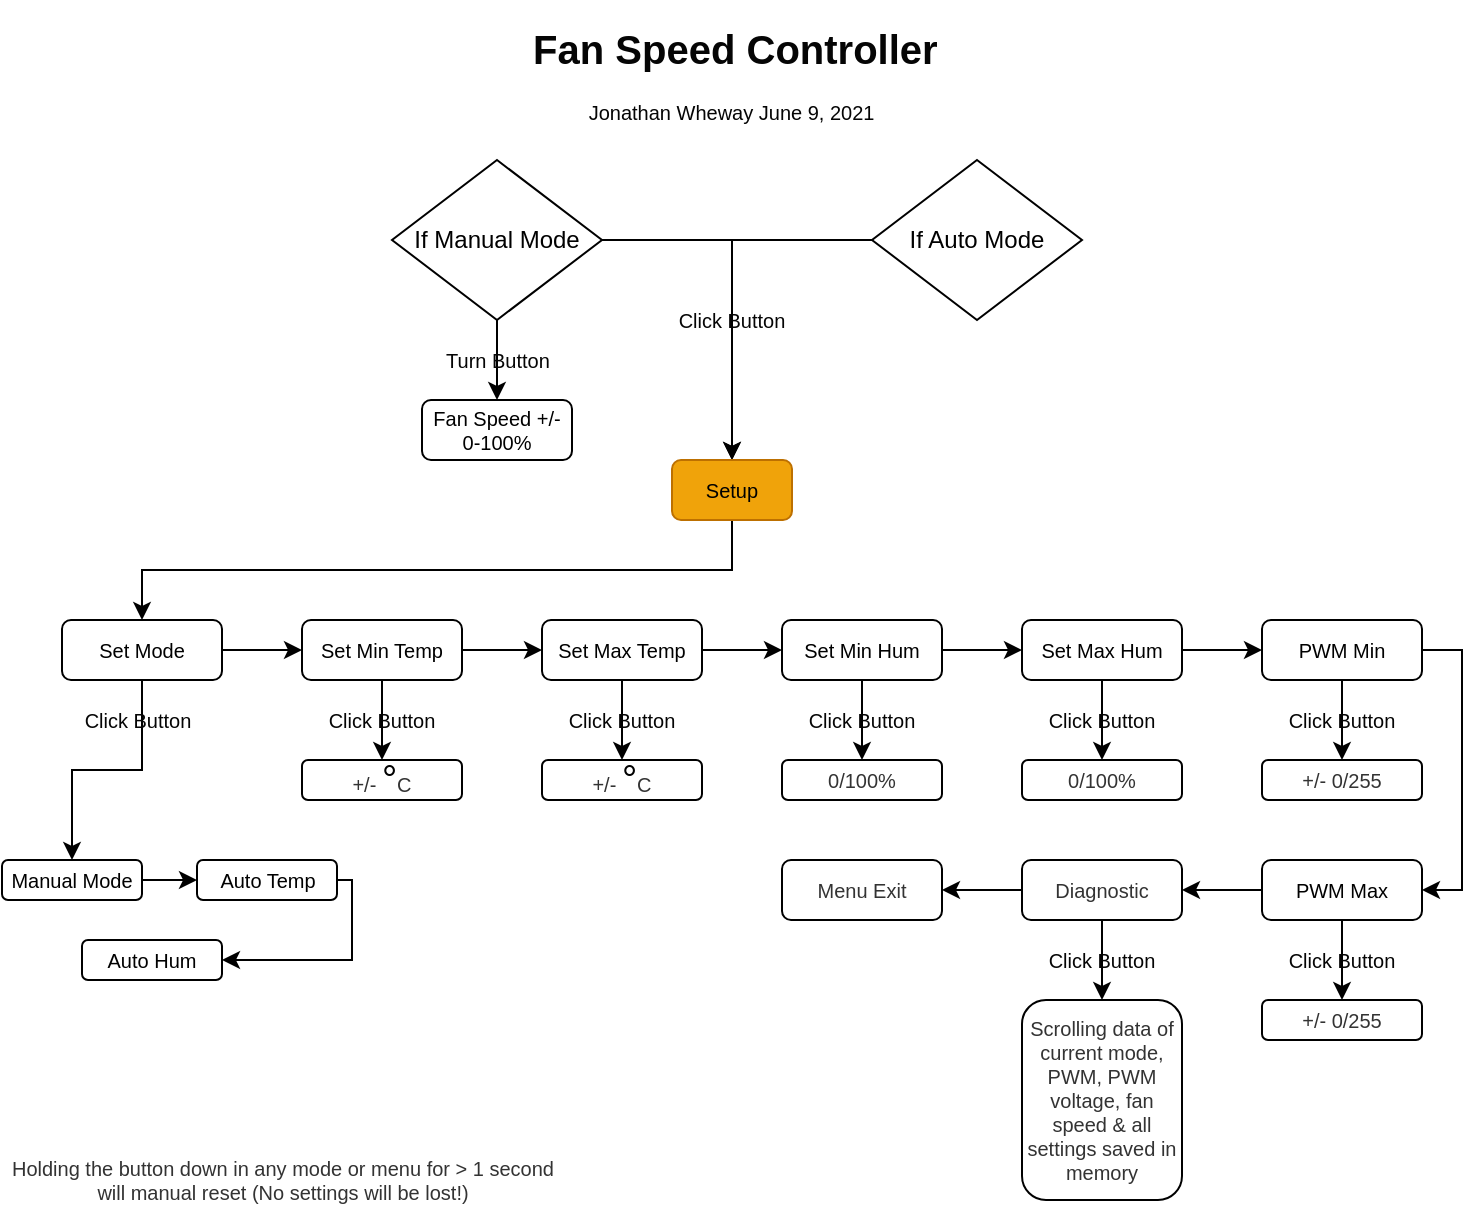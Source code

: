 <mxfile version="14.7.7" type="device"><diagram id="C5RBs43oDa-KdzZeNtuy" name="Page-1"><mxGraphModel dx="946" dy="586" grid="1" gridSize="10" guides="1" tooltips="1" connect="1" arrows="1" fold="1" page="1" pageScale="1" pageWidth="827" pageHeight="1169" math="0" shadow="0"><root><mxCell id="WIyWlLk6GJQsqaUBKTNV-0"/><mxCell id="WIyWlLk6GJQsqaUBKTNV-1" parent="WIyWlLk6GJQsqaUBKTNV-0"/><mxCell id="uht7ExCB_Nv-VOzolGQ1-11" style="edgeStyle=orthogonalEdgeStyle;rounded=0;orthogonalLoop=1;jettySize=auto;html=1;exitX=1;exitY=0.5;exitDx=0;exitDy=0;entryX=0.5;entryY=0;entryDx=0;entryDy=0;fontSize=10;fontColor=#CCCCCC;" parent="WIyWlLk6GJQsqaUBKTNV-1" source="uht7ExCB_Nv-VOzolGQ1-8" target="uht7ExCB_Nv-VOzolGQ1-10" edge="1"><mxGeometry relative="1" as="geometry"/></mxCell><mxCell id="uht7ExCB_Nv-VOzolGQ1-15" style="edgeStyle=orthogonalEdgeStyle;rounded=0;orthogonalLoop=1;jettySize=auto;html=1;exitX=0.5;exitY=1;exitDx=0;exitDy=0;entryX=0.5;entryY=0;entryDx=0;entryDy=0;fontSize=10;fontColor=#CCCCCC;" parent="WIyWlLk6GJQsqaUBKTNV-1" source="uht7ExCB_Nv-VOzolGQ1-8" target="uht7ExCB_Nv-VOzolGQ1-14" edge="1"><mxGeometry relative="1" as="geometry"/></mxCell><mxCell id="uht7ExCB_Nv-VOzolGQ1-8" value="&lt;font style=&quot;font-size: 12px&quot; color=&quot;#000000&quot;&gt;If Manual Mode&lt;/font&gt;" style="rhombus;whiteSpace=wrap;html=1;fontSize=10;fontColor=#CCCCCC;" parent="WIyWlLk6GJQsqaUBKTNV-1" vertex="1"><mxGeometry x="230" y="80" width="105" height="80" as="geometry"/></mxCell><mxCell id="uht7ExCB_Nv-VOzolGQ1-12" style="edgeStyle=orthogonalEdgeStyle;rounded=0;orthogonalLoop=1;jettySize=auto;html=1;exitX=0;exitY=0.5;exitDx=0;exitDy=0;entryX=0.5;entryY=0;entryDx=0;entryDy=0;fontSize=10;fontColor=#CCCCCC;" parent="WIyWlLk6GJQsqaUBKTNV-1" source="uht7ExCB_Nv-VOzolGQ1-9" target="uht7ExCB_Nv-VOzolGQ1-10" edge="1"><mxGeometry relative="1" as="geometry"/></mxCell><mxCell id="uht7ExCB_Nv-VOzolGQ1-9" value="&lt;font style=&quot;font-size: 12px&quot; color=&quot;#000000&quot;&gt;If Auto Mode&lt;/font&gt;" style="rhombus;whiteSpace=wrap;html=1;fontSize=10;fontColor=#CCCCCC;" parent="WIyWlLk6GJQsqaUBKTNV-1" vertex="1"><mxGeometry x="470" y="80" width="105" height="80" as="geometry"/></mxCell><mxCell id="uht7ExCB_Nv-VOzolGQ1-26" style="edgeStyle=orthogonalEdgeStyle;rounded=0;orthogonalLoop=1;jettySize=auto;html=1;exitX=0.5;exitY=1;exitDx=0;exitDy=0;entryX=0.5;entryY=0;entryDx=0;entryDy=0;fontSize=10;fontColor=#050505;" parent="WIyWlLk6GJQsqaUBKTNV-1" source="uht7ExCB_Nv-VOzolGQ1-10" target="uht7ExCB_Nv-VOzolGQ1-20" edge="1"><mxGeometry relative="1" as="geometry"/></mxCell><mxCell id="uht7ExCB_Nv-VOzolGQ1-10" value="Setup" style="rounded=1;whiteSpace=wrap;html=1;fontSize=10;fillColor=#f0a30a;strokeColor=#BD7000;fontColor=#000000;" parent="WIyWlLk6GJQsqaUBKTNV-1" vertex="1"><mxGeometry x="370" y="230" width="60" height="30" as="geometry"/></mxCell><mxCell id="uht7ExCB_Nv-VOzolGQ1-14" value="&lt;font color=&quot;#000000&quot;&gt;Fan Speed +/-&lt;br&gt;0-100%&lt;/font&gt;" style="rounded=1;whiteSpace=wrap;html=1;fontSize=10;fontColor=#CCCCCC;rotation=0;" parent="WIyWlLk6GJQsqaUBKTNV-1" vertex="1"><mxGeometry x="245" y="200" width="75" height="30" as="geometry"/></mxCell><mxCell id="uht7ExCB_Nv-VOzolGQ1-18" value="Click Button&lt;br&gt;" style="text;html=1;strokeColor=none;fillColor=none;align=center;verticalAlign=middle;whiteSpace=wrap;rounded=0;fontSize=10;fontColor=#050505;" parent="WIyWlLk6GJQsqaUBKTNV-1" vertex="1"><mxGeometry x="370" y="150" width="60" height="20" as="geometry"/></mxCell><mxCell id="uht7ExCB_Nv-VOzolGQ1-19" value="Turn Button" style="text;html=1;strokeColor=none;fillColor=none;align=center;verticalAlign=middle;whiteSpace=wrap;rounded=0;fontSize=10;fontColor=#050505;" parent="WIyWlLk6GJQsqaUBKTNV-1" vertex="1"><mxGeometry x="252.5" y="170" width="60" height="20" as="geometry"/></mxCell><mxCell id="uht7ExCB_Nv-VOzolGQ1-27" style="edgeStyle=orthogonalEdgeStyle;rounded=0;orthogonalLoop=1;jettySize=auto;html=1;exitX=1;exitY=0.5;exitDx=0;exitDy=0;entryX=0;entryY=0.5;entryDx=0;entryDy=0;fontSize=10;fontColor=#050505;" parent="WIyWlLk6GJQsqaUBKTNV-1" source="uht7ExCB_Nv-VOzolGQ1-20" target="uht7ExCB_Nv-VOzolGQ1-21" edge="1"><mxGeometry relative="1" as="geometry"/></mxCell><mxCell id="uht7ExCB_Nv-VOzolGQ1-37" style="edgeStyle=orthogonalEdgeStyle;rounded=0;orthogonalLoop=1;jettySize=auto;html=1;exitX=0.5;exitY=1;exitDx=0;exitDy=0;entryX=0.5;entryY=0;entryDx=0;entryDy=0;fontSize=10;fontColor=#050505;" parent="WIyWlLk6GJQsqaUBKTNV-1" source="uht7ExCB_Nv-VOzolGQ1-20" target="uht7ExCB_Nv-VOzolGQ1-32" edge="1"><mxGeometry relative="1" as="geometry"/></mxCell><mxCell id="uht7ExCB_Nv-VOzolGQ1-20" value="&lt;font color=&quot;#000000&quot;&gt;Set Mode&lt;/font&gt;" style="rounded=1;whiteSpace=wrap;html=1;fontSize=10;fontColor=#CCCCCC;rotation=0;" parent="WIyWlLk6GJQsqaUBKTNV-1" vertex="1"><mxGeometry x="65" y="310" width="80" height="30" as="geometry"/></mxCell><mxCell id="uht7ExCB_Nv-VOzolGQ1-28" style="edgeStyle=orthogonalEdgeStyle;rounded=0;orthogonalLoop=1;jettySize=auto;html=1;exitX=1;exitY=0.5;exitDx=0;exitDy=0;entryX=0;entryY=0.5;entryDx=0;entryDy=0;fontSize=10;fontColor=#050505;" parent="WIyWlLk6GJQsqaUBKTNV-1" source="uht7ExCB_Nv-VOzolGQ1-21" target="uht7ExCB_Nv-VOzolGQ1-22" edge="1"><mxGeometry relative="1" as="geometry"/></mxCell><mxCell id="uht7ExCB_Nv-VOzolGQ1-44" style="edgeStyle=orthogonalEdgeStyle;rounded=0;orthogonalLoop=1;jettySize=auto;html=1;exitX=0.5;exitY=1;exitDx=0;exitDy=0;entryX=0.5;entryY=0;entryDx=0;entryDy=0;fontSize=10;fontColor=#050505;" parent="WIyWlLk6GJQsqaUBKTNV-1" source="uht7ExCB_Nv-VOzolGQ1-21" target="uht7ExCB_Nv-VOzolGQ1-42" edge="1"><mxGeometry relative="1" as="geometry"/></mxCell><mxCell id="uht7ExCB_Nv-VOzolGQ1-21" value="&lt;font color=&quot;#000000&quot;&gt;Set Min Temp&lt;/font&gt;" style="rounded=1;whiteSpace=wrap;html=1;fontSize=10;fontColor=#CCCCCC;rotation=0;" parent="WIyWlLk6GJQsqaUBKTNV-1" vertex="1"><mxGeometry x="185" y="310" width="80" height="30" as="geometry"/></mxCell><mxCell id="uht7ExCB_Nv-VOzolGQ1-29" value="" style="edgeStyle=orthogonalEdgeStyle;rounded=0;orthogonalLoop=1;jettySize=auto;html=1;fontSize=10;fontColor=#050505;" parent="WIyWlLk6GJQsqaUBKTNV-1" source="uht7ExCB_Nv-VOzolGQ1-22" target="uht7ExCB_Nv-VOzolGQ1-23" edge="1"><mxGeometry relative="1" as="geometry"/></mxCell><mxCell id="uht7ExCB_Nv-VOzolGQ1-45" style="edgeStyle=orthogonalEdgeStyle;rounded=0;orthogonalLoop=1;jettySize=auto;html=1;exitX=0.5;exitY=1;exitDx=0;exitDy=0;entryX=0.5;entryY=0;entryDx=0;entryDy=0;fontSize=10;fontColor=#050505;" parent="WIyWlLk6GJQsqaUBKTNV-1" source="uht7ExCB_Nv-VOzolGQ1-22" target="uht7ExCB_Nv-VOzolGQ1-43" edge="1"><mxGeometry relative="1" as="geometry"/></mxCell><mxCell id="uht7ExCB_Nv-VOzolGQ1-22" value="&lt;font color=&quot;#000000&quot;&gt;Set Max Temp&lt;/font&gt;" style="rounded=1;whiteSpace=wrap;html=1;fontSize=10;fontColor=#CCCCCC;rotation=0;" parent="WIyWlLk6GJQsqaUBKTNV-1" vertex="1"><mxGeometry x="305" y="310" width="80" height="30" as="geometry"/></mxCell><mxCell id="uht7ExCB_Nv-VOzolGQ1-30" value="" style="edgeStyle=orthogonalEdgeStyle;rounded=0;orthogonalLoop=1;jettySize=auto;html=1;fontSize=10;fontColor=#050505;" parent="WIyWlLk6GJQsqaUBKTNV-1" source="uht7ExCB_Nv-VOzolGQ1-23" target="uht7ExCB_Nv-VOzolGQ1-24" edge="1"><mxGeometry relative="1" as="geometry"/></mxCell><mxCell id="uht7ExCB_Nv-VOzolGQ1-48" style="edgeStyle=orthogonalEdgeStyle;rounded=0;orthogonalLoop=1;jettySize=auto;html=1;exitX=0.5;exitY=1;exitDx=0;exitDy=0;entryX=0.5;entryY=0;entryDx=0;entryDy=0;fontSize=10;fontColor=#050505;" parent="WIyWlLk6GJQsqaUBKTNV-1" source="uht7ExCB_Nv-VOzolGQ1-23" target="uht7ExCB_Nv-VOzolGQ1-46" edge="1"><mxGeometry relative="1" as="geometry"/></mxCell><mxCell id="uht7ExCB_Nv-VOzolGQ1-23" value="&lt;font color=&quot;#000000&quot;&gt;Set Min Hum&lt;/font&gt;" style="rounded=1;whiteSpace=wrap;html=1;fontSize=10;fontColor=#CCCCCC;rotation=0;" parent="WIyWlLk6GJQsqaUBKTNV-1" vertex="1"><mxGeometry x="425" y="310" width="80" height="30" as="geometry"/></mxCell><mxCell id="uht7ExCB_Nv-VOzolGQ1-31" value="" style="edgeStyle=orthogonalEdgeStyle;rounded=0;orthogonalLoop=1;jettySize=auto;html=1;fontSize=10;fontColor=#050505;" parent="WIyWlLk6GJQsqaUBKTNV-1" source="uht7ExCB_Nv-VOzolGQ1-24" target="uht7ExCB_Nv-VOzolGQ1-25" edge="1"><mxGeometry relative="1" as="geometry"/></mxCell><mxCell id="uht7ExCB_Nv-VOzolGQ1-49" style="edgeStyle=orthogonalEdgeStyle;rounded=0;orthogonalLoop=1;jettySize=auto;html=1;exitX=0.5;exitY=1;exitDx=0;exitDy=0;entryX=0.5;entryY=0;entryDx=0;entryDy=0;fontSize=10;fontColor=#050505;" parent="WIyWlLk6GJQsqaUBKTNV-1" source="uht7ExCB_Nv-VOzolGQ1-24" target="uht7ExCB_Nv-VOzolGQ1-47" edge="1"><mxGeometry relative="1" as="geometry"/></mxCell><mxCell id="uht7ExCB_Nv-VOzolGQ1-24" value="&lt;font color=&quot;#000000&quot;&gt;Set Max Hum&lt;/font&gt;" style="rounded=1;whiteSpace=wrap;html=1;fontSize=10;fontColor=#CCCCCC;rotation=0;" parent="WIyWlLk6GJQsqaUBKTNV-1" vertex="1"><mxGeometry x="545" y="310" width="80" height="30" as="geometry"/></mxCell><mxCell id="uht7ExCB_Nv-VOzolGQ1-54" style="edgeStyle=orthogonalEdgeStyle;rounded=0;orthogonalLoop=1;jettySize=auto;html=1;exitX=0.5;exitY=1;exitDx=0;exitDy=0;entryX=0.5;entryY=0;entryDx=0;entryDy=0;fontSize=10;fontColor=#050505;" parent="WIyWlLk6GJQsqaUBKTNV-1" source="uht7ExCB_Nv-VOzolGQ1-25" target="uht7ExCB_Nv-VOzolGQ1-52" edge="1"><mxGeometry relative="1" as="geometry"/></mxCell><mxCell id="uht7ExCB_Nv-VOzolGQ1-56" style="edgeStyle=orthogonalEdgeStyle;rounded=0;orthogonalLoop=1;jettySize=auto;html=1;exitX=1;exitY=0.5;exitDx=0;exitDy=0;entryX=1;entryY=0.5;entryDx=0;entryDy=0;fontSize=10;fontColor=#050505;" parent="WIyWlLk6GJQsqaUBKTNV-1" source="uht7ExCB_Nv-VOzolGQ1-25" target="uht7ExCB_Nv-VOzolGQ1-50" edge="1"><mxGeometry relative="1" as="geometry"/></mxCell><mxCell id="uht7ExCB_Nv-VOzolGQ1-25" value="&lt;font color=&quot;#000000&quot;&gt;PWM Min&lt;/font&gt;" style="rounded=1;whiteSpace=wrap;html=1;fontSize=10;fontColor=#CCCCCC;rotation=0;" parent="WIyWlLk6GJQsqaUBKTNV-1" vertex="1"><mxGeometry x="665" y="310" width="80" height="30" as="geometry"/></mxCell><mxCell id="uht7ExCB_Nv-VOzolGQ1-38" value="" style="edgeStyle=orthogonalEdgeStyle;rounded=0;orthogonalLoop=1;jettySize=auto;html=1;fontSize=10;fontColor=#050505;" parent="WIyWlLk6GJQsqaUBKTNV-1" source="uht7ExCB_Nv-VOzolGQ1-32" target="uht7ExCB_Nv-VOzolGQ1-35" edge="1"><mxGeometry relative="1" as="geometry"/></mxCell><mxCell id="uht7ExCB_Nv-VOzolGQ1-32" value="&lt;font color=&quot;#000000&quot;&gt;Manual Mode&lt;/font&gt;" style="rounded=1;whiteSpace=wrap;html=1;fontSize=10;fontColor=#CCCCCC;rotation=0;" parent="WIyWlLk6GJQsqaUBKTNV-1" vertex="1"><mxGeometry x="35" y="430" width="70" height="20" as="geometry"/></mxCell><mxCell id="uht7ExCB_Nv-VOzolGQ1-81" style="edgeStyle=orthogonalEdgeStyle;rounded=0;orthogonalLoop=1;jettySize=auto;html=1;exitX=1;exitY=0.5;exitDx=0;exitDy=0;entryX=1;entryY=0.5;entryDx=0;entryDy=0;fontSize=10;fontColor=#050505;" parent="WIyWlLk6GJQsqaUBKTNV-1" source="uht7ExCB_Nv-VOzolGQ1-35" target="uht7ExCB_Nv-VOzolGQ1-36" edge="1"><mxGeometry relative="1" as="geometry"><Array as="points"><mxPoint x="210" y="440"/><mxPoint x="210" y="480"/></Array></mxGeometry></mxCell><mxCell id="uht7ExCB_Nv-VOzolGQ1-35" value="&lt;font color=&quot;#000000&quot;&gt;Auto Temp&lt;/font&gt;" style="rounded=1;whiteSpace=wrap;html=1;fontSize=10;fontColor=#CCCCCC;rotation=0;" parent="WIyWlLk6GJQsqaUBKTNV-1" vertex="1"><mxGeometry x="132.5" y="430" width="70" height="20" as="geometry"/></mxCell><mxCell id="uht7ExCB_Nv-VOzolGQ1-36" value="&lt;font color=&quot;#000000&quot;&gt;Auto Hum&lt;/font&gt;" style="rounded=1;whiteSpace=wrap;html=1;fontSize=10;fontColor=#CCCCCC;rotation=0;" parent="WIyWlLk6GJQsqaUBKTNV-1" vertex="1"><mxGeometry x="75" y="470" width="70" height="20" as="geometry"/></mxCell><mxCell id="uht7ExCB_Nv-VOzolGQ1-42" value="&lt;span data-lucid-type=&quot;application/vnd.lucid.text&quot; data-lucid-content=&quot;{&amp;#34;t&amp;#34;:&amp;#34;+/- °C&amp;#34;,&amp;#34;m&amp;#34;:[{&amp;#34;s&amp;#34;:0,&amp;#34;n&amp;#34;:&amp;#34;a&amp;#34;,&amp;#34;v&amp;#34;:&amp;#34;center&amp;#34;},{&amp;#34;s&amp;#34;:0,&amp;#34;n&amp;#34;:&amp;#34;c&amp;#34;,&amp;#34;v&amp;#34;:&amp;#34;333333ff&amp;#34;,&amp;#34;e&amp;#34;:4},{&amp;#34;s&amp;#34;:4,&amp;#34;n&amp;#34;:&amp;#34;s&amp;#34;,&amp;#34;v&amp;#34;:25.333,&amp;#34;e&amp;#34;:5},{&amp;#34;s&amp;#34;:4,&amp;#34;n&amp;#34;:&amp;#34;c&amp;#34;,&amp;#34;v&amp;#34;:&amp;#34;#000000ff&amp;#34;,&amp;#34;e&amp;#34;:5},{&amp;#34;s&amp;#34;:5,&amp;#34;n&amp;#34;:&amp;#34;c&amp;#34;,&amp;#34;v&amp;#34;:&amp;#34;333333ff&amp;#34;,&amp;#34;e&amp;#34;:6}]}&quot;&gt;&lt;span style=&quot;color: rgb(51 , 51 , 51)&quot;&gt;+/- &lt;/span&gt;&lt;span style=&quot;font-size: 19px ; color: rgb(0 , 0 , 0)&quot;&gt;°&lt;/span&gt;&lt;span style=&quot;color: rgb(51 , 51 , 51)&quot;&gt;C&lt;/span&gt;&lt;/span&gt;" style="rounded=1;whiteSpace=wrap;html=1;fontSize=10;fontColor=#CCCCCC;rotation=0;" parent="WIyWlLk6GJQsqaUBKTNV-1" vertex="1"><mxGeometry x="185" y="380" width="80" height="20" as="geometry"/></mxCell><mxCell id="uht7ExCB_Nv-VOzolGQ1-43" value="&lt;span data-lucid-type=&quot;application/vnd.lucid.text&quot; data-lucid-content=&quot;{&amp;#34;t&amp;#34;:&amp;#34;+/- °C&amp;#34;,&amp;#34;m&amp;#34;:[{&amp;#34;s&amp;#34;:0,&amp;#34;n&amp;#34;:&amp;#34;a&amp;#34;,&amp;#34;v&amp;#34;:&amp;#34;center&amp;#34;},{&amp;#34;s&amp;#34;:0,&amp;#34;n&amp;#34;:&amp;#34;c&amp;#34;,&amp;#34;v&amp;#34;:&amp;#34;333333ff&amp;#34;,&amp;#34;e&amp;#34;:4},{&amp;#34;s&amp;#34;:4,&amp;#34;n&amp;#34;:&amp;#34;s&amp;#34;,&amp;#34;v&amp;#34;:25.333,&amp;#34;e&amp;#34;:5},{&amp;#34;s&amp;#34;:4,&amp;#34;n&amp;#34;:&amp;#34;c&amp;#34;,&amp;#34;v&amp;#34;:&amp;#34;#000000ff&amp;#34;,&amp;#34;e&amp;#34;:5},{&amp;#34;s&amp;#34;:5,&amp;#34;n&amp;#34;:&amp;#34;c&amp;#34;,&amp;#34;v&amp;#34;:&amp;#34;333333ff&amp;#34;,&amp;#34;e&amp;#34;:6}]}&quot;&gt;&lt;span style=&quot;color: rgb(51 , 51 , 51)&quot;&gt;+/- &lt;/span&gt;&lt;span style=&quot;font-size: 19px ; color: rgb(0 , 0 , 0)&quot;&gt;°&lt;/span&gt;&lt;span style=&quot;color: rgb(51 , 51 , 51)&quot;&gt;C&lt;/span&gt;&lt;/span&gt;" style="rounded=1;whiteSpace=wrap;html=1;fontSize=10;fontColor=#CCCCCC;rotation=0;" parent="WIyWlLk6GJQsqaUBKTNV-1" vertex="1"><mxGeometry x="305" y="380" width="80" height="20" as="geometry"/></mxCell><mxCell id="uht7ExCB_Nv-VOzolGQ1-46" value="&lt;font color=&quot;#333333&quot;&gt;0/100%&lt;/font&gt;" style="rounded=1;whiteSpace=wrap;html=1;fontSize=10;fontColor=#CCCCCC;rotation=0;" parent="WIyWlLk6GJQsqaUBKTNV-1" vertex="1"><mxGeometry x="425" y="380" width="80" height="20" as="geometry"/></mxCell><mxCell id="uht7ExCB_Nv-VOzolGQ1-47" value="&lt;font color=&quot;#333333&quot;&gt;0/100%&lt;/font&gt;" style="rounded=1;whiteSpace=wrap;html=1;fontSize=10;fontColor=#CCCCCC;rotation=0;" parent="WIyWlLk6GJQsqaUBKTNV-1" vertex="1"><mxGeometry x="545" y="380" width="80" height="20" as="geometry"/></mxCell><mxCell id="uht7ExCB_Nv-VOzolGQ1-57" style="edgeStyle=orthogonalEdgeStyle;rounded=0;orthogonalLoop=1;jettySize=auto;html=1;exitX=0.5;exitY=1;exitDx=0;exitDy=0;entryX=0.5;entryY=0;entryDx=0;entryDy=0;fontSize=10;fontColor=#050505;" parent="WIyWlLk6GJQsqaUBKTNV-1" source="uht7ExCB_Nv-VOzolGQ1-50" target="uht7ExCB_Nv-VOzolGQ1-53" edge="1"><mxGeometry relative="1" as="geometry"/></mxCell><mxCell id="uht7ExCB_Nv-VOzolGQ1-60" style="edgeStyle=orthogonalEdgeStyle;rounded=0;orthogonalLoop=1;jettySize=auto;html=1;exitX=0;exitY=0.5;exitDx=0;exitDy=0;entryX=1;entryY=0.5;entryDx=0;entryDy=0;fontSize=10;fontColor=#050505;" parent="WIyWlLk6GJQsqaUBKTNV-1" source="uht7ExCB_Nv-VOzolGQ1-50" target="uht7ExCB_Nv-VOzolGQ1-58" edge="1"><mxGeometry relative="1" as="geometry"/></mxCell><mxCell id="uht7ExCB_Nv-VOzolGQ1-50" value="&lt;font color=&quot;#000000&quot;&gt;PWM Max&lt;/font&gt;" style="rounded=1;whiteSpace=wrap;html=1;fontSize=10;fontColor=#CCCCCC;rotation=0;" parent="WIyWlLk6GJQsqaUBKTNV-1" vertex="1"><mxGeometry x="665" y="430" width="80" height="30" as="geometry"/></mxCell><mxCell id="uht7ExCB_Nv-VOzolGQ1-52" value="&lt;font color=&quot;#333333&quot;&gt;+/- 0/255&lt;/font&gt;" style="rounded=1;whiteSpace=wrap;html=1;fontSize=10;fontColor=#CCCCCC;rotation=0;" parent="WIyWlLk6GJQsqaUBKTNV-1" vertex="1"><mxGeometry x="665" y="380" width="80" height="20" as="geometry"/></mxCell><mxCell id="uht7ExCB_Nv-VOzolGQ1-53" value="&lt;font color=&quot;#333333&quot;&gt;+/- 0/255&lt;/font&gt;" style="rounded=1;whiteSpace=wrap;html=1;fontSize=10;fontColor=#CCCCCC;rotation=0;" parent="WIyWlLk6GJQsqaUBKTNV-1" vertex="1"><mxGeometry x="665" y="500" width="80" height="20" as="geometry"/></mxCell><mxCell id="uht7ExCB_Nv-VOzolGQ1-63" value="" style="edgeStyle=orthogonalEdgeStyle;rounded=0;orthogonalLoop=1;jettySize=auto;html=1;fontSize=10;fontColor=#050505;" parent="WIyWlLk6GJQsqaUBKTNV-1" source="uht7ExCB_Nv-VOzolGQ1-58" target="uht7ExCB_Nv-VOzolGQ1-61" edge="1"><mxGeometry relative="1" as="geometry"/></mxCell><mxCell id="uht7ExCB_Nv-VOzolGQ1-67" value="" style="edgeStyle=orthogonalEdgeStyle;rounded=0;orthogonalLoop=1;jettySize=auto;html=1;fontSize=10;fontColor=#050505;" parent="WIyWlLk6GJQsqaUBKTNV-1" source="uht7ExCB_Nv-VOzolGQ1-58" edge="1"><mxGeometry relative="1" as="geometry"><mxPoint x="585" y="500" as="targetPoint"/></mxGeometry></mxCell><mxCell id="uht7ExCB_Nv-VOzolGQ1-58" value="&lt;span data-lucid-type=&quot;application/vnd.lucid.text&quot; data-lucid-content=&quot;{&amp;#34;t&amp;#34;:&amp;#34;Diagnostic&amp;#34;,&amp;#34;m&amp;#34;:[{&amp;#34;s&amp;#34;:0,&amp;#34;n&amp;#34;:&amp;#34;a&amp;#34;,&amp;#34;v&amp;#34;:&amp;#34;center&amp;#34;},{&amp;#34;s&amp;#34;:0,&amp;#34;n&amp;#34;:&amp;#34;c&amp;#34;,&amp;#34;v&amp;#34;:&amp;#34;333333ff&amp;#34;,&amp;#34;e&amp;#34;:10}]}&quot;&gt;&lt;span style=&quot;color: rgb(51 , 51 , 51)&quot;&gt;Diagnostic&lt;/span&gt;&lt;/span&gt;" style="rounded=1;whiteSpace=wrap;html=1;fontSize=10;fontColor=#CCCCCC;rotation=0;" parent="WIyWlLk6GJQsqaUBKTNV-1" vertex="1"><mxGeometry x="545" y="430" width="80" height="30" as="geometry"/></mxCell><mxCell id="uht7ExCB_Nv-VOzolGQ1-61" value="&lt;span data-lucid-type=&quot;application/vnd.lucid.text&quot; data-lucid-content=&quot;{&amp;#34;t&amp;#34;:&amp;#34;Diagnostic&amp;#34;,&amp;#34;m&amp;#34;:[{&amp;#34;s&amp;#34;:0,&amp;#34;n&amp;#34;:&amp;#34;a&amp;#34;,&amp;#34;v&amp;#34;:&amp;#34;center&amp;#34;},{&amp;#34;s&amp;#34;:0,&amp;#34;n&amp;#34;:&amp;#34;c&amp;#34;,&amp;#34;v&amp;#34;:&amp;#34;333333ff&amp;#34;,&amp;#34;e&amp;#34;:10}]}&quot;&gt;&lt;span style=&quot;color: rgb(51 , 51 , 51)&quot;&gt;Menu Exit&lt;/span&gt;&lt;/span&gt;" style="rounded=1;whiteSpace=wrap;html=1;fontSize=10;fontColor=#CCCCCC;rotation=0;" parent="WIyWlLk6GJQsqaUBKTNV-1" vertex="1"><mxGeometry x="425" y="430" width="80" height="30" as="geometry"/></mxCell><mxCell id="uht7ExCB_Nv-VOzolGQ1-64" value="&lt;span data-lucid-type=&quot;application/vnd.lucid.text&quot; data-lucid-content=&quot;{&amp;#34;t&amp;#34;:&amp;#34;Scrolling data of current mode, PWM, PWM voltage, fan speed &amp;amp; all settings saved in memory&amp;#34;,&amp;#34;m&amp;#34;:[{&amp;#34;s&amp;#34;:0,&amp;#34;n&amp;#34;:&amp;#34;a&amp;#34;,&amp;#34;v&amp;#34;:&amp;#34;center&amp;#34;},{&amp;#34;s&amp;#34;:0,&amp;#34;n&amp;#34;:&amp;#34;c&amp;#34;,&amp;#34;v&amp;#34;:&amp;#34;333333ff&amp;#34;,&amp;#34;e&amp;#34;:90}]}&quot;&gt;&lt;span style=&quot;color: rgb(51 , 51 , 51)&quot;&gt;Scrolling data of current mode, PWM, PWM voltage, fan speed &amp;amp; all settings saved in memory&lt;/span&gt;&lt;/span&gt;" style="rounded=1;whiteSpace=wrap;html=1;fontSize=10;fontColor=#CCCCCC;rotation=0;" parent="WIyWlLk6GJQsqaUBKTNV-1" vertex="1"><mxGeometry x="545" y="500" width="80" height="100" as="geometry"/></mxCell><mxCell id="uht7ExCB_Nv-VOzolGQ1-68" value="Click Button&lt;br&gt;" style="text;html=1;strokeColor=none;fillColor=none;align=center;verticalAlign=middle;whiteSpace=wrap;rounded=0;fontSize=10;fontColor=#050505;" parent="WIyWlLk6GJQsqaUBKTNV-1" vertex="1"><mxGeometry x="195" y="350" width="60" height="20" as="geometry"/></mxCell><mxCell id="uht7ExCB_Nv-VOzolGQ1-69" value="Click Button&lt;br&gt;" style="text;html=1;strokeColor=none;fillColor=none;align=center;verticalAlign=middle;whiteSpace=wrap;rounded=0;fontSize=10;fontColor=#050505;" parent="WIyWlLk6GJQsqaUBKTNV-1" vertex="1"><mxGeometry x="315" y="350" width="60" height="20" as="geometry"/></mxCell><mxCell id="uht7ExCB_Nv-VOzolGQ1-70" value="Click Button&lt;br&gt;" style="text;html=1;strokeColor=none;fillColor=none;align=center;verticalAlign=middle;whiteSpace=wrap;rounded=0;fontSize=10;fontColor=#050505;" parent="WIyWlLk6GJQsqaUBKTNV-1" vertex="1"><mxGeometry x="435" y="350" width="60" height="20" as="geometry"/></mxCell><mxCell id="uht7ExCB_Nv-VOzolGQ1-71" value="Click Button&lt;br&gt;" style="text;html=1;strokeColor=none;fillColor=none;align=center;verticalAlign=middle;whiteSpace=wrap;rounded=0;fontSize=10;fontColor=#050505;" parent="WIyWlLk6GJQsqaUBKTNV-1" vertex="1"><mxGeometry x="555" y="350" width="60" height="20" as="geometry"/></mxCell><mxCell id="uht7ExCB_Nv-VOzolGQ1-72" value="Click Button&lt;br&gt;" style="text;html=1;strokeColor=none;fillColor=none;align=center;verticalAlign=middle;whiteSpace=wrap;rounded=0;fontSize=10;fontColor=#050505;" parent="WIyWlLk6GJQsqaUBKTNV-1" vertex="1"><mxGeometry x="675" y="350" width="60" height="20" as="geometry"/></mxCell><mxCell id="uht7ExCB_Nv-VOzolGQ1-74" value="Click Button&lt;br&gt;" style="text;html=1;strokeColor=none;fillColor=none;align=center;verticalAlign=middle;whiteSpace=wrap;rounded=0;fontSize=10;fontColor=#050505;" parent="WIyWlLk6GJQsqaUBKTNV-1" vertex="1"><mxGeometry x="555" y="470" width="60" height="20" as="geometry"/></mxCell><mxCell id="uht7ExCB_Nv-VOzolGQ1-75" value="Click Button&lt;br&gt;" style="text;html=1;strokeColor=none;fillColor=none;align=center;verticalAlign=middle;whiteSpace=wrap;rounded=0;fontSize=10;fontColor=#050505;" parent="WIyWlLk6GJQsqaUBKTNV-1" vertex="1"><mxGeometry x="675" y="470" width="60" height="20" as="geometry"/></mxCell><mxCell id="uht7ExCB_Nv-VOzolGQ1-76" value="Click Button&lt;br&gt;" style="text;html=1;strokeColor=none;fillColor=none;align=center;verticalAlign=middle;whiteSpace=wrap;rounded=0;fontSize=10;fontColor=#050505;" parent="WIyWlLk6GJQsqaUBKTNV-1" vertex="1"><mxGeometry x="72.5" y="350" width="60" height="20" as="geometry"/></mxCell><mxCell id="uht7ExCB_Nv-VOzolGQ1-77" value="&lt;span data-lucid-type=&quot;application/vnd.lucid.text&quot; data-lucid-content=&quot;{&amp;#34;t&amp;#34;:&amp;#34;Holding the button down in any mode or menu for &amp;gt; 1 second will manual reset (No settings will be lost!)&amp;#34;,&amp;#34;m&amp;#34;:[{&amp;#34;s&amp;#34;:0,&amp;#34;n&amp;#34;:&amp;#34;a&amp;#34;,&amp;#34;v&amp;#34;:&amp;#34;center&amp;#34;},{&amp;#34;s&amp;#34;:0,&amp;#34;n&amp;#34;:&amp;#34;c&amp;#34;,&amp;#34;v&amp;#34;:&amp;#34;333333ff&amp;#34;,&amp;#34;e&amp;#34;:104}]}&quot;&gt;&lt;span style=&quot;color: rgb(51 , 51 , 51)&quot;&gt;Holding the button down in any mode or menu for &amp;gt; 1 second will manual reset (No settings will be lost!)&lt;/span&gt;&lt;/span&gt;" style="text;html=1;strokeColor=none;fillColor=none;align=center;verticalAlign=middle;whiteSpace=wrap;rounded=0;fontSize=10;fontColor=#050505;" parent="WIyWlLk6GJQsqaUBKTNV-1" vertex="1"><mxGeometry x="37.5" y="580" width="275" height="20" as="geometry"/></mxCell><mxCell id="uht7ExCB_Nv-VOzolGQ1-79" value="&lt;h1&gt;&amp;nbsp;Fan Speed Controller&lt;/h1&gt;&lt;p&gt;&lt;span style=&quot;white-space: pre&quot;&gt;&#9;&lt;/span&gt;&amp;nbsp; &amp;nbsp; Jonathan Wheway June 9, 2021&lt;/p&gt;" style="text;html=1;strokeColor=none;fillColor=none;spacing=5;spacingTop=-20;whiteSpace=wrap;overflow=hidden;rounded=0;fontSize=10;fontColor=#050505;" parent="WIyWlLk6GJQsqaUBKTNV-1" vertex="1"><mxGeometry x="290" y="10" width="230" height="120" as="geometry"/></mxCell></root></mxGraphModel></diagram></mxfile>